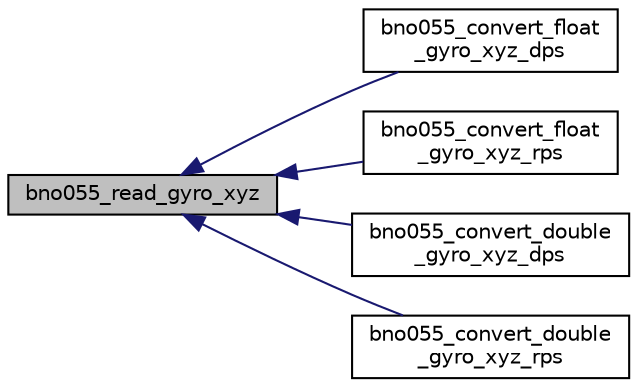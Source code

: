 digraph "bno055_read_gyro_xyz"
{
  edge [fontname="Helvetica",fontsize="10",labelfontname="Helvetica",labelfontsize="10"];
  node [fontname="Helvetica",fontsize="10",shape=record];
  rankdir="LR";
  Node1 [label="bno055_read_gyro_xyz",height=0.2,width=0.4,color="black", fillcolor="grey75", style="filled", fontcolor="black"];
  Node1 -> Node2 [dir="back",color="midnightblue",fontsize="10",style="solid",fontname="Helvetica"];
  Node2 [label="bno055_convert_float\l_gyro_xyz_dps",height=0.2,width=0.4,color="black", fillcolor="white", style="filled",URL="$bno055_8h.html#a132417ed08166ce00980bb2c37926a47",tooltip="This API is used to convert the gyro xyz raw data to dps output as float. "];
  Node1 -> Node3 [dir="back",color="midnightblue",fontsize="10",style="solid",fontname="Helvetica"];
  Node3 [label="bno055_convert_float\l_gyro_xyz_rps",height=0.2,width=0.4,color="black", fillcolor="white", style="filled",URL="$bno055_8h.html#ad58c7c0afa1cd2440dffd1a49d10eedb",tooltip="This API is used to convert the gyro xyz raw data to rps output as float. "];
  Node1 -> Node4 [dir="back",color="midnightblue",fontsize="10",style="solid",fontname="Helvetica"];
  Node4 [label="bno055_convert_double\l_gyro_xyz_dps",height=0.2,width=0.4,color="black", fillcolor="white", style="filled",URL="$bno055_8h.html#a246ec35ce211e10fa15f79da751701b1",tooltip="This API is used to convert the gyro xyz raw data to dps output as double. "];
  Node1 -> Node5 [dir="back",color="midnightblue",fontsize="10",style="solid",fontname="Helvetica"];
  Node5 [label="bno055_convert_double\l_gyro_xyz_rps",height=0.2,width=0.4,color="black", fillcolor="white", style="filled",URL="$bno055_8h.html#a5e2d866a08efc0ef018834ae2e63db70",tooltip="This API is used to convert the gyro xyz raw data to rps output as double. "];
}
